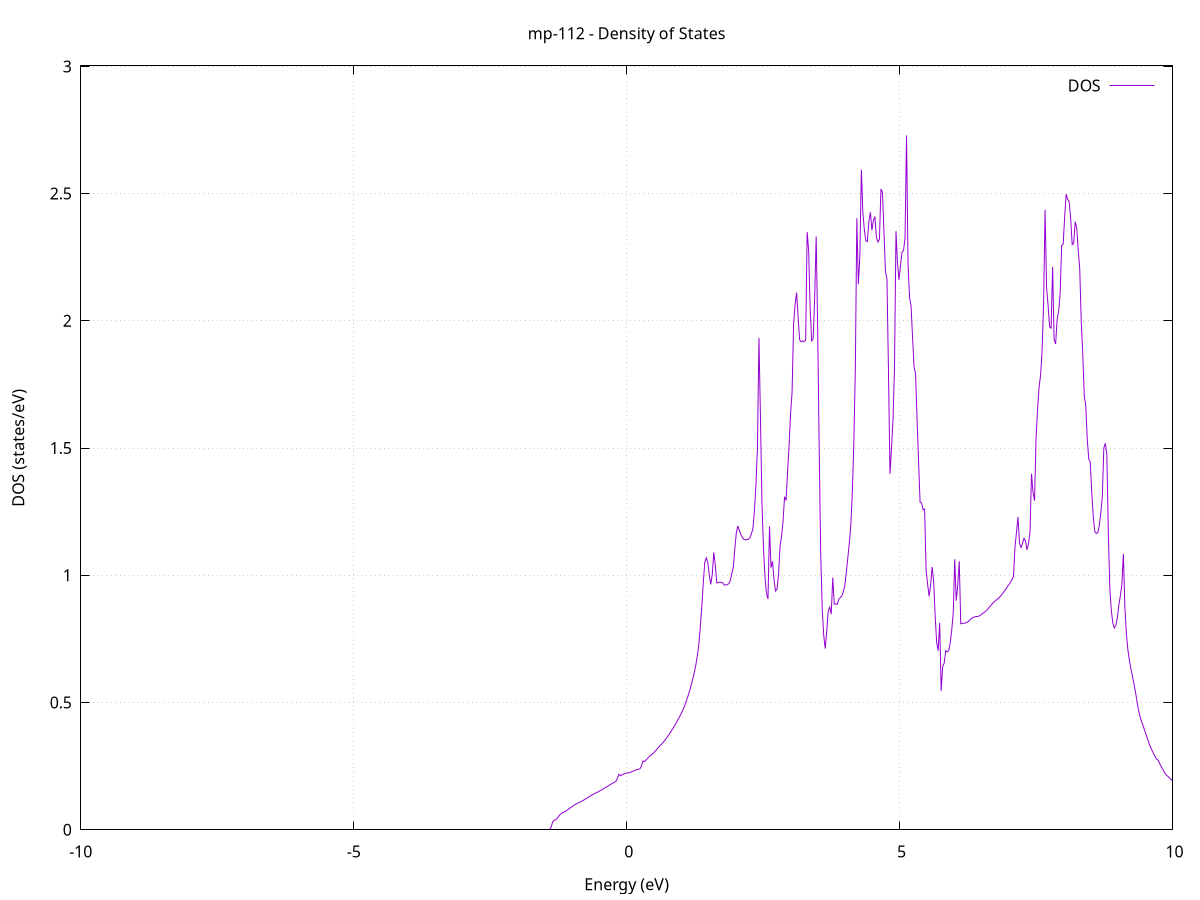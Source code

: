 set title 'mp-112 - Density of States'
set xlabel 'Energy (eV)'
set ylabel 'DOS (states/eV)'
set grid
set xrange [-10:10]
set yrange [0:3.002]
set xzeroaxis lt -1
set terminal png size 800,600
set output 'mp-112_dos_gnuplot.png'
plot '-' using 1:2 with lines title 'DOS'
-42.104200 0.000000
-42.076600 0.000000
-42.049100 0.000000
-42.021500 0.000000
-41.993900 0.000000
-41.966300 0.000000
-41.938700 0.000000
-41.911100 0.000000
-41.883500 0.000000
-41.855900 0.000000
-41.828300 0.000000
-41.800800 0.000000
-41.773200 0.000000
-41.745600 0.000000
-41.718000 0.000000
-41.690400 0.000000
-41.662800 0.000000
-41.635200 0.000000
-41.607600 0.000000
-41.580000 0.000000
-41.552500 0.000000
-41.524900 0.000000
-41.497300 0.000000
-41.469700 0.000000
-41.442100 0.000000
-41.414500 0.000000
-41.386900 0.000000
-41.359300 0.000000
-41.331700 0.000000
-41.304200 0.000000
-41.276600 0.000000
-41.249000 0.000000
-41.221400 0.000000
-41.193800 0.000000
-41.166200 0.000000
-41.138600 0.000000
-41.111000 0.000000
-41.083400 0.000000
-41.055900 0.000000
-41.028300 0.000000
-41.000700 0.000000
-40.973100 0.000000
-40.945500 0.000000
-40.917900 0.000000
-40.890300 0.000000
-40.862700 0.000000
-40.835200 0.000000
-40.807600 0.000000
-40.780000 0.000000
-40.752400 0.000000
-40.724800 0.000000
-40.697200 0.000000
-40.669600 0.000000
-40.642000 0.000000
-40.614400 0.000000
-40.586900 0.000000
-40.559300 0.000000
-40.531700 0.000000
-40.504100 0.000000
-40.476500 0.000000
-40.448900 0.000000
-40.421300 0.000000
-40.393700 0.000000
-40.366100 0.000000
-40.338600 0.000000
-40.311000 0.000000
-40.283400 0.000000
-40.255800 0.000000
-40.228200 0.000000
-40.200600 0.000000
-40.173000 0.000000
-40.145400 0.000000
-40.117800 0.000000
-40.090300 0.000000
-40.062700 0.000000
-40.035100 0.000000
-40.007500 0.000000
-39.979900 0.000000
-39.952300 0.000000
-39.924700 0.000000
-39.897100 0.000000
-39.869500 0.000000
-39.842000 0.000000
-39.814400 0.000000
-39.786800 0.000000
-39.759200 0.000000
-39.731600 0.000000
-39.704000 0.000000
-39.676400 0.000000
-39.648800 0.000000
-39.621200 0.000000
-39.593700 0.000000
-39.566100 0.000000
-39.538500 0.000000
-39.510900 0.000000
-39.483300 2.904600
-39.455700 11.225600
-39.428100 38.372900
-39.400500 0.000000
-39.372900 0.000000
-39.345400 0.000000
-39.317800 0.000000
-39.290200 0.000000
-39.262600 0.000000
-39.235000 0.000000
-39.207400 0.000000
-39.179800 0.000000
-39.152200 0.000000
-39.124600 0.000000
-39.097100 0.000000
-39.069500 0.000000
-39.041900 0.000000
-39.014300 0.000000
-38.986700 0.000000
-38.959100 0.000000
-38.931500 0.000000
-38.903900 0.000000
-38.876400 0.000000
-38.848800 0.000000
-38.821200 0.000000
-38.793600 0.000000
-38.766000 0.000000
-38.738400 0.000000
-38.710800 0.000000
-38.683200 0.000000
-38.655600 0.000000
-38.628100 0.000000
-38.600500 0.000000
-38.572900 0.000000
-38.545300 0.000000
-38.517700 0.000000
-38.490100 0.000000
-38.462500 0.000000
-38.434900 0.000000
-38.407300 0.000000
-38.379800 0.000000
-38.352200 0.000000
-38.324600 0.000000
-38.297000 0.000000
-38.269400 0.000000
-38.241800 0.000000
-38.214200 0.000000
-38.186600 0.000000
-38.159000 0.000000
-38.131500 0.000000
-38.103900 0.000000
-38.076300 0.000000
-38.048700 0.000000
-38.021100 0.000000
-37.993500 0.000000
-37.965900 0.000000
-37.938300 0.000000
-37.910700 0.000000
-37.883200 0.000000
-37.855600 0.000000
-37.828000 0.000000
-37.800400 0.000000
-37.772800 0.000000
-37.745200 0.000000
-37.717600 0.000000
-37.690000 0.000000
-37.662400 0.000000
-37.634900 0.000000
-37.607300 0.000000
-37.579700 0.000000
-37.552100 0.000000
-37.524500 0.000000
-37.496900 0.000000
-37.469300 0.000000
-37.441700 0.000000
-37.414100 0.000000
-37.386600 0.000000
-37.359000 0.000000
-37.331400 0.000000
-37.303800 0.000000
-37.276200 0.000000
-37.248600 0.000000
-37.221000 0.000000
-37.193400 0.000000
-37.165900 0.000000
-37.138300 0.000000
-37.110700 0.000000
-37.083100 0.000000
-37.055500 0.000000
-37.027900 0.000000
-37.000300 0.000000
-36.972700 0.000000
-36.945100 0.000000
-36.917600 0.000000
-36.890000 0.000000
-36.862400 0.000000
-36.834800 0.000000
-36.807200 0.000000
-36.779600 0.000000
-36.752000 0.000000
-36.724400 0.000000
-36.696800 0.000000
-36.669300 0.000000
-36.641700 0.000000
-36.614100 0.000000
-36.586500 0.000000
-36.558900 0.000000
-36.531300 0.000000
-36.503700 0.000000
-36.476100 0.000000
-36.448500 0.000000
-36.421000 0.000000
-36.393400 0.000000
-36.365800 0.000000
-36.338200 0.000000
-36.310600 0.000000
-36.283000 0.000000
-36.255400 0.000000
-36.227800 0.000000
-36.200200 0.000000
-36.172700 0.000000
-36.145100 0.000000
-36.117500 0.000000
-36.089900 0.000000
-36.062300 0.000000
-36.034700 0.000000
-36.007100 0.000000
-35.979500 0.000000
-35.951900 0.000000
-35.924400 0.000000
-35.896800 0.000000
-35.869200 0.000000
-35.841600 0.000000
-35.814000 0.000000
-35.786400 0.000000
-35.758800 0.000000
-35.731200 0.000000
-35.703600 0.000000
-35.676100 0.000000
-35.648500 0.000000
-35.620900 0.000000
-35.593300 0.000000
-35.565700 0.000000
-35.538100 0.000000
-35.510500 0.000000
-35.482900 0.000000
-35.455300 0.000000
-35.427800 0.000000
-35.400200 0.000000
-35.372600 0.000000
-35.345000 0.000000
-35.317400 0.000000
-35.289800 0.000000
-35.262200 0.000000
-35.234600 0.000000
-35.207100 0.000000
-35.179500 0.000000
-35.151900 0.000000
-35.124300 0.000000
-35.096700 0.000000
-35.069100 0.000000
-35.041500 0.000000
-35.013900 0.000000
-34.986300 0.000000
-34.958800 0.000000
-34.931200 0.000000
-34.903600 0.000000
-34.876000 0.000000
-34.848400 0.000000
-34.820800 0.000000
-34.793200 0.000000
-34.765600 0.000000
-34.738000 0.000000
-34.710500 0.000000
-34.682900 0.000000
-34.655300 0.000000
-34.627700 0.000000
-34.600100 0.000000
-34.572500 0.000000
-34.544900 0.000000
-34.517300 0.000000
-34.489700 0.000000
-34.462200 0.000000
-34.434600 0.000000
-34.407000 0.000000
-34.379400 0.000000
-34.351800 0.000000
-34.324200 0.000000
-34.296600 0.000000
-34.269000 0.000000
-34.241400 0.000000
-34.213900 0.000000
-34.186300 0.000000
-34.158700 0.000000
-34.131100 0.000000
-34.103500 0.000000
-34.075900 0.000000
-34.048300 0.000000
-34.020700 0.000000
-33.993100 0.000000
-33.965600 0.000000
-33.938000 0.000000
-33.910400 0.000000
-33.882800 0.000000
-33.855200 0.000000
-33.827600 0.000000
-33.800000 0.000000
-33.772400 0.000000
-33.744800 0.000000
-33.717300 0.000000
-33.689700 0.000000
-33.662100 0.000000
-33.634500 0.000000
-33.606900 0.000000
-33.579300 0.000000
-33.551700 0.000000
-33.524100 0.000000
-33.496600 0.000000
-33.469000 0.000000
-33.441400 0.000000
-33.413800 0.000000
-33.386200 0.000000
-33.358600 0.000000
-33.331000 0.000000
-33.303400 0.000000
-33.275800 0.000000
-33.248300 0.000000
-33.220700 0.000000
-33.193100 0.000000
-33.165500 0.000000
-33.137900 0.000000
-33.110300 0.000000
-33.082700 0.000000
-33.055100 0.000000
-33.027500 0.000000
-33.000000 0.000000
-32.972400 0.000000
-32.944800 0.000000
-32.917200 0.000000
-32.889600 0.000000
-32.862000 0.000000
-32.834400 0.000000
-32.806800 0.000000
-32.779200 0.000000
-32.751700 0.000000
-32.724100 0.000000
-32.696500 0.000000
-32.668900 0.000000
-32.641300 0.000000
-32.613700 0.000000
-32.586100 0.000000
-32.558500 0.000000
-32.530900 0.000000
-32.503400 0.000000
-32.475800 0.000000
-32.448200 0.000000
-32.420600 0.000000
-32.393000 0.000000
-32.365400 0.000000
-32.337800 0.000000
-32.310200 0.000000
-32.282600 0.000000
-32.255100 0.000000
-32.227500 0.000000
-32.199900 0.000000
-32.172300 0.000000
-32.144700 0.000000
-32.117100 0.000000
-32.089500 0.000000
-32.061900 0.000000
-32.034300 0.000000
-32.006800 0.000000
-31.979200 0.000000
-31.951600 0.000000
-31.924000 0.000000
-31.896400 0.000000
-31.868800 0.000000
-31.841200 0.000000
-31.813600 0.000000
-31.786000 0.000000
-31.758500 0.000000
-31.730900 0.000000
-31.703300 0.000000
-31.675700 0.000000
-31.648100 0.000000
-31.620500 0.000000
-31.592900 0.000000
-31.565300 0.000000
-31.537800 0.000000
-31.510200 0.000000
-31.482600 0.000000
-31.455000 0.000000
-31.427400 0.000000
-31.399800 0.000000
-31.372200 0.000000
-31.344600 0.000000
-31.317000 0.000000
-31.289500 0.000000
-31.261900 0.000000
-31.234300 0.000000
-31.206700 0.000000
-31.179100 0.000000
-31.151500 0.000000
-31.123900 0.000000
-31.096300 0.000000
-31.068700 0.000000
-31.041200 0.000000
-31.013600 0.000000
-30.986000 0.000000
-30.958400 0.000000
-30.930800 0.000000
-30.903200 0.000000
-30.875600 0.000000
-30.848000 0.000000
-30.820400 0.000000
-30.792900 0.000000
-30.765300 0.000000
-30.737700 0.000000
-30.710100 0.000000
-30.682500 0.000000
-30.654900 0.000000
-30.627300 0.000000
-30.599700 0.000000
-30.572100 0.000000
-30.544600 0.000000
-30.517000 0.000000
-30.489400 0.000000
-30.461800 0.000000
-30.434200 0.000000
-30.406600 0.000000
-30.379000 0.000000
-30.351400 0.000000
-30.323800 0.000000
-30.296300 0.000000
-30.268700 0.000000
-30.241100 0.000000
-30.213500 0.000000
-30.185900 0.000000
-30.158300 0.000000
-30.130700 0.000000
-30.103100 0.000000
-30.075500 0.000000
-30.048000 0.000000
-30.020400 0.000000
-29.992800 0.000000
-29.965200 0.000000
-29.937600 0.000000
-29.910000 0.000000
-29.882400 0.000000
-29.854800 0.000000
-29.827200 0.000000
-29.799700 0.000000
-29.772100 0.000000
-29.744500 0.000000
-29.716900 0.000000
-29.689300 0.000000
-29.661700 0.000000
-29.634100 0.000000
-29.606500 0.000000
-29.579000 0.000000
-29.551400 0.000000
-29.523800 0.000000
-29.496200 0.000000
-29.468600 0.000000
-29.441000 0.000000
-29.413400 0.000000
-29.385800 0.000000
-29.358200 0.000000
-29.330700 0.000000
-29.303100 0.000000
-29.275500 0.000000
-29.247900 0.000000
-29.220300 0.000000
-29.192700 0.000000
-29.165100 0.000000
-29.137500 0.000000
-29.109900 0.000000
-29.082400 0.000000
-29.054800 0.000000
-29.027200 0.000000
-28.999600 0.000000
-28.972000 0.000000
-28.944400 0.000000
-28.916800 0.000000
-28.889200 0.000000
-28.861600 0.000000
-28.834100 0.000000
-28.806500 0.000000
-28.778900 0.000000
-28.751300 0.000000
-28.723700 0.000000
-28.696100 0.000000
-28.668500 0.000000
-28.640900 0.000000
-28.613300 0.000000
-28.585800 0.000000
-28.558200 0.000000
-28.530600 0.000000
-28.503000 0.000000
-28.475400 0.000000
-28.447800 0.000000
-28.420200 0.000000
-28.392600 0.000000
-28.365000 0.000000
-28.337500 0.000000
-28.309900 0.000000
-28.282300 0.000000
-28.254700 0.000000
-28.227100 0.000000
-28.199500 0.000000
-28.171900 0.000000
-28.144300 0.000000
-28.116700 0.000000
-28.089200 0.000000
-28.061600 0.000000
-28.034000 0.000000
-28.006400 0.000000
-27.978800 0.000000
-27.951200 0.000000
-27.923600 0.000000
-27.896000 0.000000
-27.868500 0.000000
-27.840900 0.000000
-27.813300 0.000000
-27.785700 0.000000
-27.758100 0.000000
-27.730500 0.000000
-27.702900 0.000000
-27.675300 0.000000
-27.647700 0.000000
-27.620200 0.000000
-27.592600 0.000000
-27.565000 0.000000
-27.537400 0.000000
-27.509800 0.000000
-27.482200 0.000000
-27.454600 0.000000
-27.427000 0.000000
-27.399400 0.000000
-27.371900 0.000000
-27.344300 0.000000
-27.316700 0.000000
-27.289100 0.000000
-27.261500 0.000000
-27.233900 0.000000
-27.206300 0.000000
-27.178700 0.000000
-27.151100 0.000000
-27.123600 0.000000
-27.096000 0.000000
-27.068400 0.000000
-27.040800 0.000000
-27.013200 0.000000
-26.985600 0.000000
-26.958000 0.000000
-26.930400 0.000000
-26.902800 0.000000
-26.875300 0.000000
-26.847700 0.000000
-26.820100 0.000000
-26.792500 0.000000
-26.764900 0.000000
-26.737300 0.000000
-26.709700 0.000000
-26.682100 0.000000
-26.654500 0.000000
-26.627000 0.000000
-26.599400 0.000000
-26.571800 0.000000
-26.544200 0.000000
-26.516600 0.000000
-26.489000 0.000000
-26.461400 0.000000
-26.433800 0.000000
-26.406200 0.000000
-26.378700 0.000000
-26.351100 0.000000
-26.323500 0.000000
-26.295900 0.000000
-26.268300 0.000000
-26.240700 0.000000
-26.213100 0.000000
-26.185500 0.000000
-26.157900 0.000000
-26.130400 0.000000
-26.102800 0.000000
-26.075200 0.000000
-26.047600 0.000000
-26.020000 0.000000
-25.992400 0.000000
-25.964800 0.000000
-25.937200 0.000000
-25.909700 0.000000
-25.882100 0.000000
-25.854500 0.000000
-25.826900 0.000000
-25.799300 0.000000
-25.771700 0.000000
-25.744100 0.000000
-25.716500 0.000000
-25.688900 0.000000
-25.661400 0.000000
-25.633800 0.000000
-25.606200 0.000000
-25.578600 0.000000
-25.551000 0.000000
-25.523400 0.000000
-25.495800 0.000000
-25.468200 0.000000
-25.440600 0.000000
-25.413100 0.000000
-25.385500 0.000000
-25.357900 0.000000
-25.330300 0.000000
-25.302700 0.000000
-25.275100 0.000000
-25.247500 0.000000
-25.219900 0.000000
-25.192300 0.000000
-25.164800 0.000000
-25.137200 0.000000
-25.109600 0.000000
-25.082000 0.000000
-25.054400 0.000000
-25.026800 0.000000
-24.999200 0.000000
-24.971600 0.000000
-24.944000 0.000000
-24.916500 0.000000
-24.888900 0.000000
-24.861300 0.000000
-24.833700 0.000000
-24.806100 0.000000
-24.778500 0.000000
-24.750900 0.000000
-24.723300 0.000000
-24.695700 0.000000
-24.668200 0.000000
-24.640600 0.000000
-24.613000 0.000000
-24.585400 0.000000
-24.557800 0.000000
-24.530200 0.000000
-24.502600 0.000000
-24.475000 0.000000
-24.447400 0.000000
-24.419900 0.000000
-24.392300 0.000000
-24.364700 0.000000
-24.337100 0.000000
-24.309500 0.000000
-24.281900 0.000000
-24.254300 0.000000
-24.226700 0.000000
-24.199200 0.000000
-24.171600 0.000000
-24.144000 0.000000
-24.116400 0.000000
-24.088800 0.000000
-24.061200 0.000000
-24.033600 0.000000
-24.006000 0.000000
-23.978400 0.000000
-23.950900 0.000000
-23.923300 0.000000
-23.895700 0.000000
-23.868100 0.000000
-23.840500 0.000000
-23.812900 0.000000
-23.785300 0.000000
-23.757700 0.000000
-23.730100 0.000000
-23.702600 0.000000
-23.675000 0.000000
-23.647400 0.000000
-23.619800 0.000000
-23.592200 0.000000
-23.564600 0.000000
-23.537000 0.000000
-23.509400 0.000000
-23.481800 0.000000
-23.454300 0.000000
-23.426700 0.000000
-23.399100 0.000000
-23.371500 0.000000
-23.343900 0.000000
-23.316300 0.000000
-23.288700 0.000000
-23.261100 0.000000
-23.233500 0.000000
-23.206000 0.000000
-23.178400 0.000000
-23.150800 0.000000
-23.123200 0.000000
-23.095600 0.000000
-23.068000 0.000000
-23.040400 0.000000
-23.012800 0.000000
-22.985200 0.000000
-22.957700 0.000000
-22.930100 0.000000
-22.902500 0.000000
-22.874900 0.000000
-22.847300 0.000000
-22.819700 0.000000
-22.792100 0.000000
-22.764500 0.000000
-22.736900 0.000000
-22.709400 0.000000
-22.681800 0.000000
-22.654200 0.000000
-22.626600 0.000000
-22.599000 0.000000
-22.571400 0.000000
-22.543800 0.000000
-22.516200 0.000000
-22.488600 0.000000
-22.461100 0.000000
-22.433500 0.000000
-22.405900 0.000000
-22.378300 0.000000
-22.350700 0.000000
-22.323100 0.000000
-22.295500 0.000000
-22.267900 0.000000
-22.240400 0.000000
-22.212800 0.000000
-22.185200 0.000000
-22.157600 0.000000
-22.130000 0.000000
-22.102400 0.000000
-22.074800 0.000000
-22.047200 0.000000
-22.019600 0.000000
-21.992100 0.000000
-21.964500 0.000000
-21.936900 0.000000
-21.909300 0.000000
-21.881700 0.000000
-21.854100 0.000000
-21.826500 0.000000
-21.798900 0.000000
-21.771300 0.000000
-21.743800 0.000000
-21.716200 0.000000
-21.688600 0.000000
-21.661000 0.000000
-21.633400 0.000000
-21.605800 0.000000
-21.578200 0.000000
-21.550600 0.000000
-21.523000 0.000000
-21.495500 0.000000
-21.467900 0.000000
-21.440300 0.000000
-21.412700 0.000000
-21.385100 0.000000
-21.357500 0.000000
-21.329900 0.000000
-21.302300 0.000000
-21.274700 0.000000
-21.247200 0.000000
-21.219600 0.000000
-21.192000 0.000000
-21.164400 0.000000
-21.136800 0.000000
-21.109200 0.000000
-21.081600 0.000000
-21.054000 0.000000
-21.026400 0.000000
-20.998900 0.000000
-20.971300 0.000000
-20.943700 0.000000
-20.916100 0.000000
-20.888500 0.000000
-20.860900 0.000000
-20.833300 0.000000
-20.805700 0.000000
-20.778100 0.000000
-20.750600 0.000000
-20.723000 0.000000
-20.695400 0.000000
-20.667800 0.000000
-20.640200 0.000000
-20.612600 0.000000
-20.585000 0.000000
-20.557400 0.000000
-20.529800 0.000000
-20.502300 0.000000
-20.474700 0.000000
-20.447100 0.000000
-20.419500 0.000000
-20.391900 0.000000
-20.364300 0.000000
-20.336700 0.000000
-20.309100 0.000000
-20.281600 0.000000
-20.254000 0.000000
-20.226400 0.000000
-20.198800 0.000000
-20.171200 0.000000
-20.143600 0.000000
-20.116000 0.000000
-20.088400 0.000000
-20.060800 0.000000
-20.033300 0.000000
-20.005700 0.000000
-19.978100 0.000000
-19.950500 0.000000
-19.922900 0.000000
-19.895300 0.000000
-19.867700 0.000000
-19.840100 0.522200
-19.812500 0.909400
-19.785000 4.221100
-19.757400 8.707900
-19.729800 18.441300
-19.702200 9.653800
-19.674600 7.737500
-19.647000 6.162800
-19.619400 6.440300
-19.591800 7.085400
-19.564200 8.009600
-19.536700 7.893700
-19.509100 9.682200
-19.481500 14.554400
-19.453900 14.493100
-19.426300 15.553700
-19.398700 19.500100
-19.371100 20.492500
-19.343500 21.409500
-19.315900 10.924800
-19.288400 5.034000
-19.260800 0.276800
-19.233200 0.000000
-19.205600 0.000000
-19.178000 0.000000
-19.150400 0.000000
-19.122800 0.000000
-19.095200 0.000000
-19.067600 0.000000
-19.040100 0.000000
-19.012500 0.000000
-18.984900 0.000000
-18.957300 0.000000
-18.929700 0.000000
-18.902100 0.000000
-18.874500 0.000000
-18.846900 0.000000
-18.819300 0.000000
-18.791800 0.000000
-18.764200 0.000000
-18.736600 0.000000
-18.709000 0.000000
-18.681400 0.000000
-18.653800 0.000000
-18.626200 0.000000
-18.598600 0.000000
-18.571100 0.000000
-18.543500 0.000000
-18.515900 0.000000
-18.488300 0.000000
-18.460700 0.000000
-18.433100 0.000000
-18.405500 0.000000
-18.377900 0.000000
-18.350300 0.000000
-18.322800 0.000000
-18.295200 0.000000
-18.267600 0.000000
-18.240000 0.000000
-18.212400 0.000000
-18.184800 0.000000
-18.157200 0.000000
-18.129600 0.000000
-18.102000 0.000000
-18.074500 0.000000
-18.046900 0.000000
-18.019300 0.000000
-17.991700 0.000000
-17.964100 0.000000
-17.936500 0.000000
-17.908900 0.000000
-17.881300 0.000000
-17.853700 0.000000
-17.826200 0.000000
-17.798600 0.000000
-17.771000 0.000000
-17.743400 0.000000
-17.715800 0.000000
-17.688200 0.000000
-17.660600 0.000000
-17.633000 0.000000
-17.605400 0.000000
-17.577900 0.000000
-17.550300 0.000000
-17.522700 0.000000
-17.495100 0.000000
-17.467500 0.000000
-17.439900 0.000000
-17.412300 0.000000
-17.384700 0.000000
-17.357100 0.000000
-17.329600 0.000000
-17.302000 0.000000
-17.274400 0.000000
-17.246800 0.000000
-17.219200 0.000000
-17.191600 0.000000
-17.164000 0.000000
-17.136400 0.000000
-17.108800 0.000000
-17.081300 0.000000
-17.053700 0.000000
-17.026100 0.000000
-16.998500 0.000000
-16.970900 0.000000
-16.943300 0.000000
-16.915700 0.000000
-16.888100 0.000000
-16.860500 0.000000
-16.833000 0.000000
-16.805400 0.000000
-16.777800 0.000000
-16.750200 0.000000
-16.722600 0.000000
-16.695000 0.000000
-16.667400 0.000000
-16.639800 0.000000
-16.612300 0.000000
-16.584700 0.000000
-16.557100 0.000000
-16.529500 0.000000
-16.501900 0.000000
-16.474300 0.000000
-16.446700 0.000000
-16.419100 0.000000
-16.391500 0.000000
-16.364000 0.000000
-16.336400 0.000000
-16.308800 0.000000
-16.281200 0.000000
-16.253600 0.000000
-16.226000 0.000000
-16.198400 0.000000
-16.170800 0.000000
-16.143200 0.000000
-16.115700 0.000000
-16.088100 0.000000
-16.060500 0.000000
-16.032900 0.000000
-16.005300 0.000000
-15.977700 0.000000
-15.950100 0.000000
-15.922500 0.000000
-15.894900 0.000000
-15.867400 0.000000
-15.839800 0.000000
-15.812200 0.000000
-15.784600 0.000000
-15.757000 0.000000
-15.729400 0.000000
-15.701800 0.000000
-15.674200 0.000000
-15.646600 0.000000
-15.619100 0.000000
-15.591500 0.000000
-15.563900 0.000000
-15.536300 0.000000
-15.508700 0.000000
-15.481100 0.000000
-15.453500 0.000000
-15.425900 0.000000
-15.398300 0.000000
-15.370800 0.000000
-15.343200 0.000000
-15.315600 0.000000
-15.288000 0.000000
-15.260400 0.000000
-15.232800 0.000000
-15.205200 0.000000
-15.177600 0.000000
-15.150000 0.000000
-15.122500 0.000000
-15.094900 0.000000
-15.067300 0.000000
-15.039700 0.000000
-15.012100 0.000000
-14.984500 0.000000
-14.956900 0.000000
-14.929300 0.000000
-14.901800 0.000000
-14.874200 0.000000
-14.846600 0.000000
-14.819000 0.000000
-14.791400 0.000000
-14.763800 0.000000
-14.736200 0.000000
-14.708600 0.000000
-14.681000 0.000000
-14.653500 0.000000
-14.625900 0.000000
-14.598300 0.000000
-14.570700 0.000000
-14.543100 0.000000
-14.515500 0.000000
-14.487900 0.000000
-14.460300 0.000000
-14.432700 0.000000
-14.405200 0.000000
-14.377600 0.000000
-14.350000 0.000000
-14.322400 0.000000
-14.294800 0.000000
-14.267200 0.000000
-14.239600 0.000000
-14.212000 0.000000
-14.184400 0.000000
-14.156900 0.000000
-14.129300 0.000000
-14.101700 0.000000
-14.074100 0.000000
-14.046500 0.000000
-14.018900 0.000000
-13.991300 0.000000
-13.963700 0.000000
-13.936100 0.000000
-13.908600 0.000000
-13.881000 0.000000
-13.853400 0.000000
-13.825800 0.000000
-13.798200 0.000000
-13.770600 0.000000
-13.743000 0.000000
-13.715400 0.000000
-13.687800 0.000000
-13.660300 0.000000
-13.632700 0.000000
-13.605100 0.000000
-13.577500 0.000000
-13.549900 0.000000
-13.522300 0.000000
-13.494700 0.000000
-13.467100 0.000000
-13.439500 0.000000
-13.412000 0.000000
-13.384400 0.000000
-13.356800 0.000000
-13.329200 0.000000
-13.301600 0.000000
-13.274000 0.000000
-13.246400 0.000000
-13.218800 0.000000
-13.191200 0.000000
-13.163700 0.000000
-13.136100 0.000000
-13.108500 0.000000
-13.080900 0.000000
-13.053300 0.000000
-13.025700 0.000000
-12.998100 0.000000
-12.970500 0.000000
-12.943000 0.000000
-12.915400 0.000000
-12.887800 0.000000
-12.860200 0.000000
-12.832600 0.000000
-12.805000 0.000000
-12.777400 0.000000
-12.749800 0.000000
-12.722200 0.000000
-12.694700 0.000000
-12.667100 0.000000
-12.639500 0.000000
-12.611900 0.000000
-12.584300 0.000000
-12.556700 0.000000
-12.529100 0.000000
-12.501500 0.000000
-12.473900 0.000000
-12.446400 0.000000
-12.418800 0.000000
-12.391200 0.000000
-12.363600 0.000000
-12.336000 0.000000
-12.308400 0.000000
-12.280800 0.000000
-12.253200 0.000000
-12.225600 0.000000
-12.198100 0.000000
-12.170500 0.000000
-12.142900 0.000000
-12.115300 0.000000
-12.087700 0.000000
-12.060100 0.000000
-12.032500 0.000000
-12.004900 0.000000
-11.977300 0.000000
-11.949800 0.000000
-11.922200 0.000000
-11.894600 0.000000
-11.867000 0.000000
-11.839400 0.000000
-11.811800 0.000000
-11.784200 0.000000
-11.756600 0.000000
-11.729000 0.000000
-11.701500 0.000000
-11.673900 0.000000
-11.646300 0.000000
-11.618700 0.000000
-11.591100 0.000000
-11.563500 0.000000
-11.535900 0.000000
-11.508300 0.000000
-11.480700 0.000000
-11.453200 0.000000
-11.425600 0.000000
-11.398000 0.000000
-11.370400 0.000000
-11.342800 0.000000
-11.315200 0.000000
-11.287600 0.000000
-11.260000 0.000000
-11.232400 0.000000
-11.204900 0.000000
-11.177300 0.000000
-11.149700 0.000000
-11.122100 0.000000
-11.094500 0.000000
-11.066900 0.000000
-11.039300 0.000000
-11.011700 0.000000
-10.984200 0.000000
-10.956600 0.000000
-10.929000 0.000000
-10.901400 0.000000
-10.873800 0.000000
-10.846200 0.000000
-10.818600 0.000000
-10.791000 0.000000
-10.763400 0.000000
-10.735900 0.000000
-10.708300 0.000000
-10.680700 0.000000
-10.653100 0.000000
-10.625500 0.000000
-10.597900 0.000000
-10.570300 0.000000
-10.542700 0.000000
-10.515100 0.000000
-10.487600 0.000000
-10.460000 0.000000
-10.432400 0.000000
-10.404800 0.000000
-10.377200 0.000000
-10.349600 0.000000
-10.322000 0.000000
-10.294400 0.000000
-10.266800 0.000000
-10.239300 0.000000
-10.211700 0.000000
-10.184100 0.000000
-10.156500 0.000000
-10.128900 0.000000
-10.101300 0.000000
-10.073700 0.000000
-10.046100 0.000000
-10.018500 0.000000
-9.991000 0.000000
-9.963400 0.000000
-9.935800 0.000000
-9.908200 0.000000
-9.880600 0.000000
-9.853000 0.000000
-9.825400 0.000000
-9.797800 0.000000
-9.770200 0.000000
-9.742700 0.000000
-9.715100 0.000000
-9.687500 0.000000
-9.659900 0.000000
-9.632300 0.000000
-9.604700 0.000000
-9.577100 0.000000
-9.549500 0.000000
-9.521900 0.000000
-9.494400 0.000000
-9.466800 0.000000
-9.439200 0.000000
-9.411600 0.000000
-9.384000 0.000000
-9.356400 0.000000
-9.328800 0.000000
-9.301200 0.000000
-9.273700 0.000000
-9.246100 0.000000
-9.218500 0.000000
-9.190900 0.000000
-9.163300 0.000000
-9.135700 0.000000
-9.108100 0.000000
-9.080500 0.000000
-9.052900 0.000000
-9.025400 0.000000
-8.997800 0.000000
-8.970200 0.000000
-8.942600 0.000000
-8.915000 0.000000
-8.887400 0.000000
-8.859800 0.000000
-8.832200 0.000000
-8.804600 0.000000
-8.777100 0.000000
-8.749500 0.000000
-8.721900 0.000000
-8.694300 0.000000
-8.666700 0.000000
-8.639100 0.000000
-8.611500 0.000000
-8.583900 0.000000
-8.556300 0.000000
-8.528800 0.000000
-8.501200 0.000000
-8.473600 0.000000
-8.446000 0.000000
-8.418400 0.000000
-8.390800 0.000000
-8.363200 0.000000
-8.335600 0.000000
-8.308000 0.000000
-8.280500 0.000000
-8.252900 0.000000
-8.225300 0.000000
-8.197700 0.000000
-8.170100 0.000000
-8.142500 0.000000
-8.114900 0.000000
-8.087300 0.000000
-8.059700 0.000000
-8.032200 0.000000
-8.004600 0.000000
-7.977000 0.000000
-7.949400 0.000000
-7.921800 0.000000
-7.894200 0.000000
-7.866600 0.000000
-7.839000 0.000000
-7.811400 0.000000
-7.783900 0.000000
-7.756300 0.000000
-7.728700 0.000000
-7.701100 0.000000
-7.673500 0.000000
-7.645900 0.000000
-7.618300 0.000000
-7.590700 0.000000
-7.563100 0.000000
-7.535600 0.000000
-7.508000 0.000000
-7.480400 0.000000
-7.452800 0.000000
-7.425200 0.000000
-7.397600 0.000000
-7.370000 0.000000
-7.342400 0.000000
-7.314900 0.000000
-7.287300 0.000000
-7.259700 0.000000
-7.232100 0.000000
-7.204500 0.000000
-7.176900 0.000000
-7.149300 0.000000
-7.121700 0.000000
-7.094100 0.000000
-7.066600 0.000000
-7.039000 0.000000
-7.011400 0.000000
-6.983800 0.000000
-6.956200 0.000000
-6.928600 0.000000
-6.901000 0.000000
-6.873400 0.000000
-6.845800 0.000000
-6.818300 0.000000
-6.790700 0.000000
-6.763100 0.000000
-6.735500 0.000000
-6.707900 0.000000
-6.680300 0.000000
-6.652700 0.000000
-6.625100 0.000000
-6.597500 0.000000
-6.570000 0.000000
-6.542400 0.000000
-6.514800 0.000000
-6.487200 0.000000
-6.459600 0.000000
-6.432000 0.000000
-6.404400 0.000000
-6.376800 0.000000
-6.349200 0.000000
-6.321700 0.000000
-6.294100 0.000000
-6.266500 0.000000
-6.238900 0.000000
-6.211300 0.000000
-6.183700 0.000000
-6.156100 0.000000
-6.128500 0.000000
-6.100900 0.000000
-6.073400 0.000000
-6.045800 0.000000
-6.018200 0.000000
-5.990600 0.000000
-5.963000 0.000000
-5.935400 0.000000
-5.907800 0.000000
-5.880200 0.000000
-5.852600 0.000000
-5.825100 0.000000
-5.797500 0.000000
-5.769900 0.000000
-5.742300 0.000000
-5.714700 0.000000
-5.687100 0.000000
-5.659500 0.000000
-5.631900 0.000000
-5.604300 0.000000
-5.576800 0.000000
-5.549200 0.000000
-5.521600 0.000000
-5.494000 0.000000
-5.466400 0.000000
-5.438800 0.000000
-5.411200 0.000000
-5.383600 0.000000
-5.356100 0.000000
-5.328500 0.000000
-5.300900 0.000000
-5.273300 0.000000
-5.245700 0.000000
-5.218100 0.000000
-5.190500 0.000000
-5.162900 0.000000
-5.135300 0.000000
-5.107800 0.000000
-5.080200 0.000000
-5.052600 0.000000
-5.025000 0.000000
-4.997400 0.000000
-4.969800 0.000000
-4.942200 0.000000
-4.914600 0.000000
-4.887000 0.000000
-4.859500 0.000000
-4.831900 0.000000
-4.804300 0.000000
-4.776700 0.000000
-4.749100 0.000000
-4.721500 0.000000
-4.693900 0.000000
-4.666300 0.000000
-4.638700 0.000000
-4.611200 0.000000
-4.583600 0.000000
-4.556000 0.000000
-4.528400 0.000000
-4.500800 0.000000
-4.473200 0.000000
-4.445600 0.000000
-4.418000 0.000000
-4.390400 0.000000
-4.362900 0.000000
-4.335300 0.000000
-4.307700 0.000000
-4.280100 0.000000
-4.252500 0.000000
-4.224900 0.000000
-4.197300 0.000000
-4.169700 0.000000
-4.142100 0.000000
-4.114600 0.000000
-4.087000 0.000000
-4.059400 0.000000
-4.031800 0.000000
-4.004200 0.000000
-3.976600 0.000000
-3.949000 0.000000
-3.921400 0.000000
-3.893800 0.000000
-3.866300 0.000000
-3.838700 0.000000
-3.811100 0.000000
-3.783500 0.000000
-3.755900 0.000000
-3.728300 0.000000
-3.700700 0.000000
-3.673100 0.000000
-3.645600 0.000000
-3.618000 0.000000
-3.590400 0.000000
-3.562800 0.000000
-3.535200 0.000000
-3.507600 0.000000
-3.480000 0.000000
-3.452400 0.000000
-3.424800 0.000000
-3.397300 0.000000
-3.369700 0.000000
-3.342100 0.000000
-3.314500 0.000000
-3.286900 0.000000
-3.259300 0.000000
-3.231700 0.000000
-3.204100 0.000000
-3.176500 0.000000
-3.149000 0.000000
-3.121400 0.000000
-3.093800 0.000000
-3.066200 0.000000
-3.038600 0.000000
-3.011000 0.000000
-2.983400 0.000000
-2.955800 0.000000
-2.928200 0.000000
-2.900700 0.000000
-2.873100 0.000000
-2.845500 0.000000
-2.817900 0.000000
-2.790300 0.000000
-2.762700 0.000000
-2.735100 0.000000
-2.707500 0.000000
-2.679900 0.000000
-2.652400 0.000000
-2.624800 0.000000
-2.597200 0.000000
-2.569600 0.000000
-2.542000 0.000000
-2.514400 0.000000
-2.486800 0.000000
-2.459200 0.000000
-2.431600 0.000000
-2.404100 0.000000
-2.376500 0.000000
-2.348900 0.000000
-2.321300 0.000000
-2.293700 0.000000
-2.266100 0.000000
-2.238500 0.000000
-2.210900 0.000000
-2.183300 0.000000
-2.155800 0.000000
-2.128200 0.000000
-2.100600 0.000000
-2.073000 0.000000
-2.045400 0.000000
-2.017800 0.000000
-1.990200 0.000000
-1.962600 0.000000
-1.935000 0.000000
-1.907500 0.000000
-1.879900 0.000000
-1.852300 0.000000
-1.824700 0.000000
-1.797100 0.000000
-1.769500 0.000000
-1.741900 0.000000
-1.714300 0.000000
-1.686800 0.000000
-1.659200 0.000000
-1.631600 0.000000
-1.604000 0.000000
-1.576400 0.000000
-1.548800 0.000000
-1.521200 0.000000
-1.493600 0.000000
-1.466000 0.000000
-1.438500 0.000000
-1.410900 0.000800
-1.383300 0.010600
-1.355700 0.030500
-1.328100 0.037800
-1.300500 0.038900
-1.272900 0.045600
-1.245300 0.052600
-1.217700 0.059800
-1.190200 0.065500
-1.162600 0.068300
-1.135000 0.070400
-1.107400 0.074400
-1.079800 0.078600
-1.052200 0.082800
-1.024600 0.087100
-0.997000 0.091400
-0.969400 0.095700
-0.941900 0.099100
-0.914300 0.102400
-0.886700 0.105400
-0.859100 0.108300
-0.831500 0.111400
-0.803900 0.114600
-0.776300 0.117900
-0.748700 0.121500
-0.721100 0.125200
-0.693600 0.129000
-0.666000 0.132900
-0.638400 0.136300
-0.610800 0.139300
-0.583200 0.142500
-0.555600 0.145600
-0.528000 0.148500
-0.500400 0.151700
-0.472800 0.155000
-0.445300 0.158400
-0.417700 0.161900
-0.390100 0.165400
-0.362500 0.169000
-0.334900 0.172700
-0.307300 0.176400
-0.279700 0.180000
-0.252100 0.183300
-0.224500 0.186800
-0.197000 0.190500
-0.169400 0.201600
-0.141800 0.218000
-0.114200 0.212700
-0.086600 0.215700
-0.059000 0.218600
-0.031400 0.221400
-0.003800 0.222800
0.023700 0.223000
0.051300 0.224400
0.078900 0.226700
0.106500 0.229400
0.134100 0.232000
0.161700 0.234400
0.189300 0.236700
0.216900 0.237600
0.244500 0.239700
0.272000 0.251200
0.299600 0.270700
0.327200 0.268100
0.354800 0.274200
0.382400 0.280500
0.410000 0.287300
0.437600 0.292500
0.465200 0.296600
0.492800 0.302400
0.520300 0.308700
0.547900 0.315200
0.575500 0.321800
0.603100 0.328600
0.630700 0.334500
0.658300 0.341100
0.685900 0.347800
0.713500 0.355000
0.741100 0.363500
0.768600 0.372100
0.796200 0.381000
0.823800 0.390300
0.851400 0.399900
0.879000 0.409700
0.906600 0.419900
0.934200 0.430500
0.961800 0.441400
0.989400 0.452700
1.016900 0.464600
1.044500 0.477500
1.072100 0.492800
1.099700 0.509800
1.127300 0.527700
1.154900 0.547100
1.182500 0.568200
1.210100 0.591200
1.237700 0.616100
1.265200 0.644900
1.292800 0.681100
1.320400 0.723700
1.348000 0.793000
1.375600 0.873500
1.403200 0.967900
1.430800 1.050000
1.458400 1.069400
1.486000 1.050400
1.513500 1.002000
1.541100 0.964300
1.568700 1.003200
1.596300 1.089900
1.623900 1.038900
1.651500 0.969800
1.679100 0.970900
1.706700 0.973000
1.734300 0.972400
1.761800 0.970000
1.789400 0.961500
1.817000 0.962300
1.844600 0.963600
1.872200 0.967300
1.899800 0.979700
1.927400 1.007700
1.955000 1.033500
1.982500 1.105900
2.010100 1.168700
2.037700 1.194300
2.065300 1.174700
2.092900 1.159400
2.120500 1.147800
2.148100 1.141100
2.175700 1.139500
2.203300 1.140400
2.230800 1.141200
2.258400 1.148700
2.286000 1.162800
2.313600 1.184600
2.341200 1.253800
2.368800 1.353100
2.396400 1.502000
2.424000 1.933100
2.451600 1.615300
2.479100 1.282800
2.506700 1.107700
2.534300 0.991400
2.561900 0.929100
2.589500 0.906800
2.617100 1.191800
2.644700 1.030100
2.672300 1.054800
2.699900 0.983300
2.727400 0.938300
2.755000 0.946800
2.782600 1.003300
2.810200 1.113200
2.837800 1.153600
2.865400 1.211600
2.893000 1.309000
2.920600 1.293800
2.948200 1.406500
2.975700 1.511500
3.003300 1.633700
3.030900 1.720200
3.058500 1.986900
3.086100 2.065000
3.113700 2.110600
3.141300 2.014400
3.168900 1.925600
3.196500 1.917600
3.224000 1.921000
3.251600 1.918100
3.279200 1.924500
3.306800 2.349200
3.334400 2.276600
3.362000 2.048800
3.389600 1.921100
3.417200 1.930100
3.444800 2.092400
3.472300 2.331400
3.499900 1.964400
3.527500 1.496100
3.555100 1.083300
3.582700 0.870700
3.610300 0.764200
3.637900 0.711800
3.665500 0.780300
3.693100 0.859700
3.720600 0.875200
3.748200 0.847200
3.775800 0.991000
3.803400 0.886500
3.831000 0.888100
3.858600 0.886400
3.886200 0.905600
3.913800 0.912600
3.941300 0.918800
3.968900 0.934500
3.996500 0.959200
4.024100 1.010100
4.051700 1.068600
4.079300 1.127100
4.106900 1.196300
4.134500 1.325900
4.162100 1.518800
4.189600 1.809600
4.217200 2.403500
4.244800 2.144200
4.272400 2.255800
4.300000 2.593800
4.327600 2.425400
4.355200 2.356800
4.382800 2.313700
4.410400 2.312300
4.437900 2.391100
4.465500 2.426700
4.493100 2.355700
4.520700 2.395200
4.548300 2.409700
4.575900 2.327100
4.603500 2.309800
4.631100 2.319800
4.658700 2.518100
4.686200 2.505500
4.713800 2.352000
4.741400 2.193500
4.769000 2.163500
4.796600 1.805800
4.824200 1.398900
4.851800 1.495700
4.879400 1.612000
4.907000 1.813000
4.934500 2.352500
4.962100 2.225100
4.989700 2.161200
5.017300 2.217700
5.044900 2.270600
5.072500 2.275800
5.100100 2.325100
5.127700 2.728700
5.155300 2.221700
5.182800 2.092600
5.210400 2.058300
5.238000 1.934600
5.265600 1.818900
5.293200 1.792200
5.320800 1.611900
5.348400 1.445100
5.376000 1.286400
5.403600 1.284100
5.431100 1.257900
5.458700 1.261000
5.486300 1.020900
5.513900 0.964900
5.541500 0.917400
5.569100 0.962500
5.596700 1.033100
5.624300 0.976300
5.651800 0.842000
5.679400 0.736200
5.707000 0.703700
5.734600 0.813200
5.762200 0.546200
5.789800 0.640500
5.817400 0.655000
5.845000 0.703900
5.872600 0.698600
5.900100 0.703200
5.927700 0.734400
5.955300 0.785100
5.982900 0.850200
6.010500 1.063300
6.038100 0.900300
6.065700 0.960700
6.093300 1.055300
6.120900 0.809700
6.148400 0.811800
6.176000 0.811400
6.203600 0.812200
6.231200 0.815500
6.258800 0.818200
6.286400 0.823800
6.314000 0.830400
6.341600 0.833800
6.369200 0.836100
6.396700 0.838300
6.424300 0.838300
6.451900 0.839600
6.479500 0.843000
6.507100 0.848300
6.534700 0.851600
6.562300 0.856100
6.589900 0.861200
6.617500 0.867600
6.645000 0.875200
6.672600 0.881800
6.700200 0.888600
6.727800 0.894600
6.755400 0.900700
6.783000 0.904600
6.810600 0.909100
6.838200 0.915400
6.865800 0.922800
6.893300 0.930000
6.920900 0.937900
6.948500 0.946500
6.976100 0.955500
7.003700 0.963600
7.031300 0.972800
7.058900 0.983600
7.086500 0.995400
7.114100 1.109700
7.141600 1.168700
7.169200 1.229900
7.196800 1.125700
7.224400 1.109500
7.252000 1.125300
7.279600 1.145100
7.307200 1.135100
7.334800 1.100300
7.362400 1.125300
7.389900 1.171300
7.417500 1.399400
7.445100 1.324800
7.472700 1.293400
7.500300 1.536900
7.527900 1.652900
7.555500 1.738200
7.583100 1.786500
7.610600 1.879000
7.638200 2.067200
7.665800 2.436500
7.693400 2.129900
7.721000 2.060400
7.748600 1.976300
7.776200 1.971100
7.803800 2.211600
7.831400 1.925600
7.858900 1.909300
7.886500 2.006300
7.914100 2.038100
7.941700 2.107400
7.969300 2.295700
7.996900 2.300900
8.024500 2.408600
8.052100 2.497800
8.079700 2.476700
8.107200 2.468800
8.134800 2.401500
8.162400 2.299400
8.190000 2.305500
8.217600 2.389800
8.245200 2.364200
8.272800 2.278400
8.300400 2.206100
8.328000 1.997500
8.355500 1.873500
8.383100 1.706300
8.410700 1.668200
8.438300 1.534300
8.465900 1.456800
8.493500 1.444300
8.521100 1.324300
8.548700 1.230400
8.576300 1.172400
8.603800 1.164300
8.631400 1.167100
8.659000 1.195800
8.686600 1.245000
8.714200 1.307800
8.741800 1.500200
8.769400 1.518500
8.797000 1.475700
8.824600 1.165700
8.852100 0.947200
8.879700 0.861000
8.907300 0.811600
8.934900 0.792700
8.962500 0.803500
8.990100 0.834200
9.017700 0.883900
9.045300 0.920300
9.072900 0.964600
9.100400 1.084200
9.128000 0.871500
9.155600 0.769500
9.183200 0.706700
9.210800 0.664900
9.238400 0.631900
9.266000 0.603400
9.293600 0.573600
9.321100 0.542000
9.348700 0.505900
9.376300 0.470900
9.403900 0.445700
9.431500 0.425900
9.459100 0.410300
9.486700 0.392800
9.514300 0.375700
9.541900 0.357400
9.569400 0.339300
9.597000 0.324700
9.624600 0.312200
9.652200 0.299800
9.679800 0.288200
9.707400 0.277500
9.735000 0.274100
9.762600 0.261100
9.790200 0.249200
9.817700 0.239200
9.845300 0.228900
9.872900 0.218600
9.900500 0.212700
9.928100 0.207100
9.955700 0.201400
9.983300 0.195700
10.010900 0.190500
10.038500 0.185700
10.066000 0.183600
10.093600 0.184100
10.121200 0.186800
10.148800 0.191800
10.176400 0.199900
10.204000 0.228500
10.231600 0.268600
10.259200 0.262600
10.286800 0.224500
10.314300 0.175100
10.341900 0.134200
10.369500 0.107600
10.397100 0.086600
10.424700 0.066100
10.452300 0.043400
10.479900 0.022100
10.507500 0.007200
10.535100 0.001900
10.562600 0.000000
10.590200 0.000000
10.617800 0.000000
10.645400 0.000000
10.673000 0.000000
10.700600 0.000000
10.728200 0.000000
10.755800 0.000000
10.783400 0.000000
10.810900 0.000000
10.838500 0.000000
10.866100 0.000000
10.893700 0.000000
10.921300 0.000000
10.948900 0.000000
10.976500 0.000000
11.004100 0.000000
11.031700 0.000000
11.059200 0.000000
11.086800 0.000000
11.114400 0.000000
11.142000 0.000000
11.169600 0.000000
11.197200 0.000000
11.224800 0.000000
11.252400 0.000000
11.279900 0.000000
11.307500 0.000000
11.335100 0.000000
11.362700 0.000000
11.390300 0.000000
11.417900 0.000000
11.445500 0.000000
11.473100 0.000000
11.500700 0.000000
11.528200 0.000000
11.555800 0.000000
11.583400 0.000000
11.611000 0.000000
11.638600 0.000000
11.666200 0.000000
11.693800 0.000000
11.721400 0.000000
11.749000 0.000000
11.776500 0.000000
11.804100 0.000000
11.831700 0.000000
11.859300 0.000000
11.886900 0.000000
11.914500 0.000000
11.942100 0.000000
11.969700 0.000000
11.997300 0.000000
12.024800 0.000000
12.052400 0.000000
12.080000 0.000000
12.107600 0.000000
12.135200 0.000000
12.162800 0.000000
12.190400 0.000000
12.218000 0.000000
12.245600 0.000000
12.273100 0.000000
12.300700 0.000000
12.328300 0.000000
12.355900 0.000000
12.383500 0.000000
12.411100 0.000000
12.438700 0.000000
12.466300 0.000000
12.493900 0.000000
12.521400 0.000000
12.549000 0.000000
12.576600 0.000000
12.604200 0.000000
12.631800 0.000000
12.659400 0.000000
12.687000 0.000000
12.714600 0.000000
12.742200 0.000000
12.769700 0.000000
12.797300 0.000000
12.824900 0.000000
12.852500 0.000000
12.880100 0.000000
12.907700 0.000000
12.935300 0.000000
12.962900 0.000000
12.990500 0.000000
13.018000 0.000000
13.045600 0.000000
13.073200 0.000000
e

